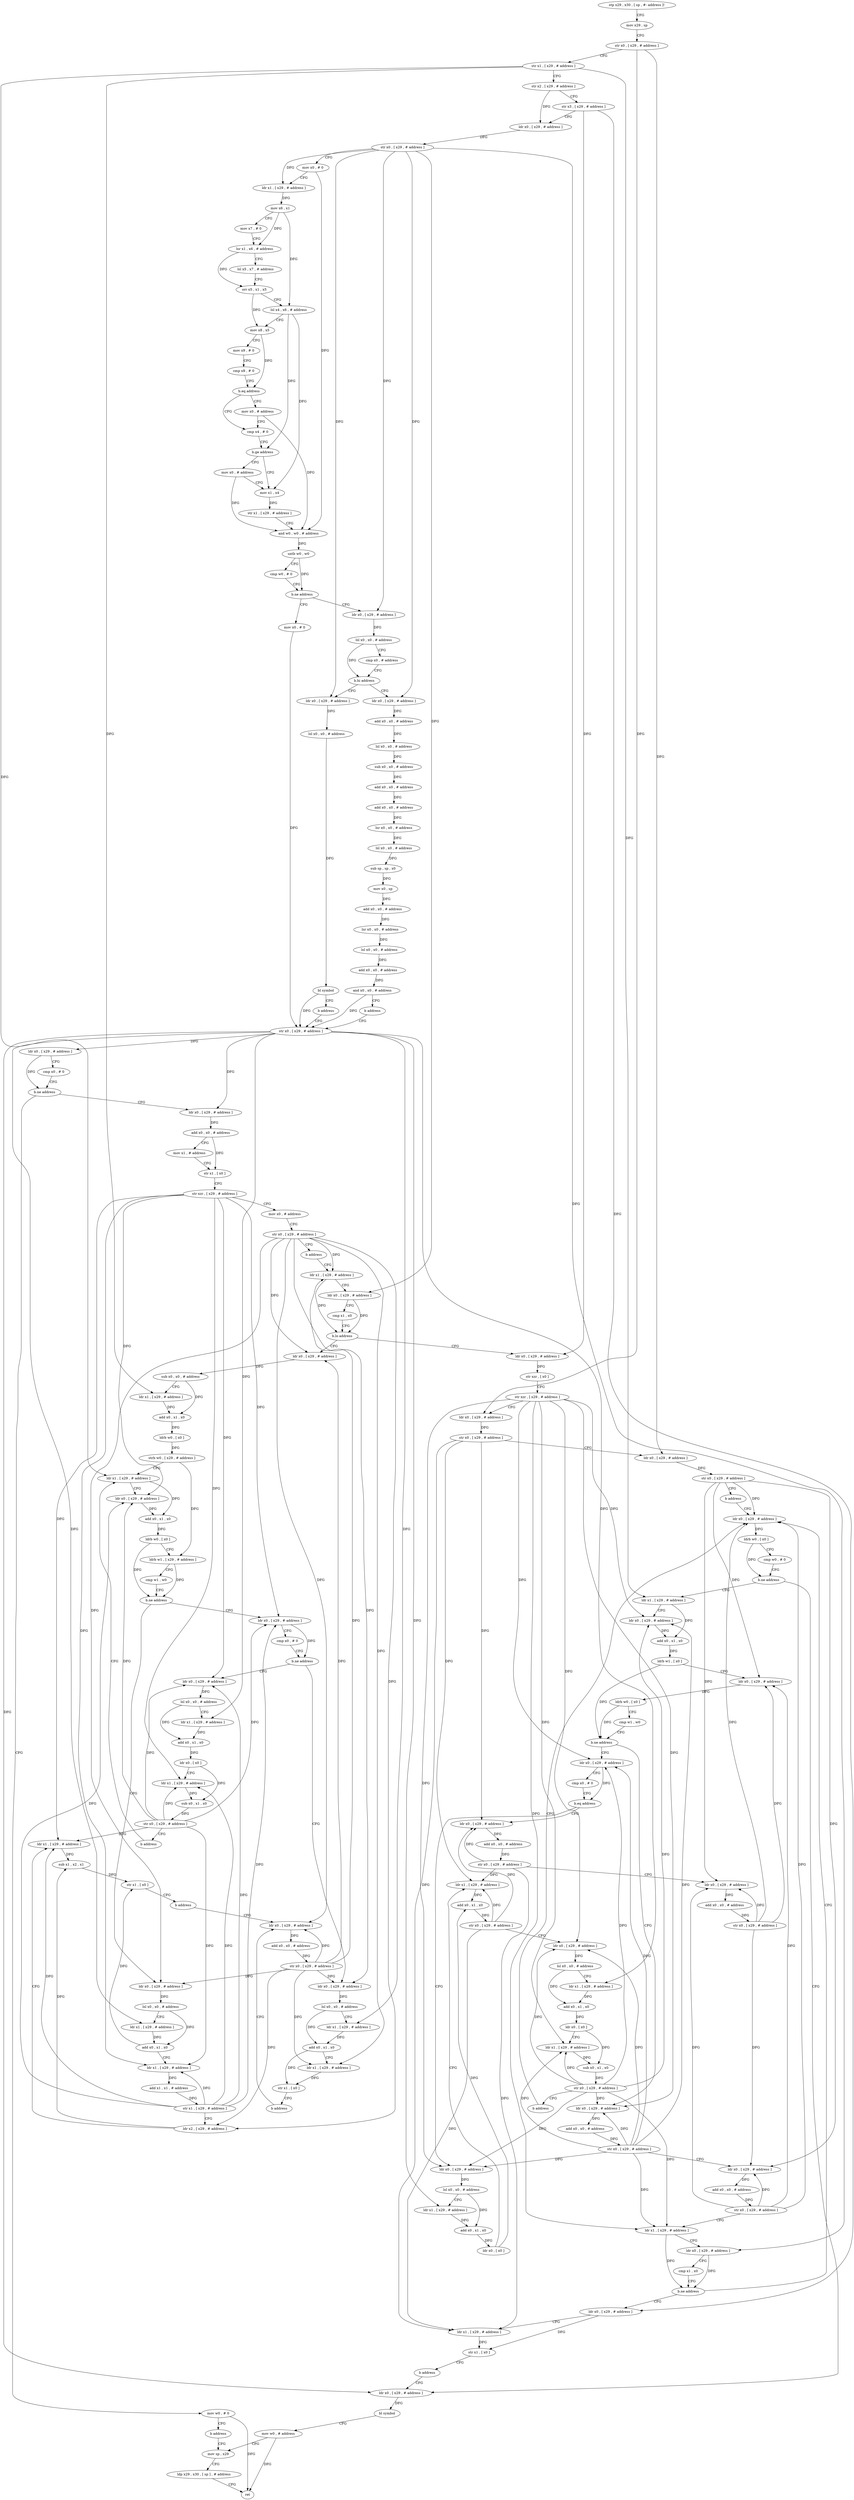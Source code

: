 digraph "func" {
"4327808" [label = "stp x29 , x30 , [ sp , #- address ]!" ]
"4327812" [label = "mov x29 , sp" ]
"4327816" [label = "str x0 , [ x29 , # address ]" ]
"4327820" [label = "str x1 , [ x29 , # address ]" ]
"4327824" [label = "str x2 , [ x29 , # address ]" ]
"4327828" [label = "str x3 , [ x29 , # address ]" ]
"4327832" [label = "ldr x0 , [ x29 , # address ]" ]
"4327836" [label = "str x0 , [ x29 , # address ]" ]
"4327840" [label = "mov x0 , # 0" ]
"4327844" [label = "ldr x1 , [ x29 , # address ]" ]
"4327848" [label = "mov x6 , x1" ]
"4327852" [label = "mov x7 , # 0" ]
"4327856" [label = "lsr x1 , x6 , # address" ]
"4327860" [label = "lsl x5 , x7 , # address" ]
"4327864" [label = "orr x5 , x1 , x5" ]
"4327868" [label = "lsl x4 , x6 , # address" ]
"4327872" [label = "mov x8 , x5" ]
"4327876" [label = "mov x9 , # 0" ]
"4327880" [label = "cmp x8 , # 0" ]
"4327884" [label = "b.eq address" ]
"4327892" [label = "cmp x4 , # 0" ]
"4327888" [label = "mov x0 , # address" ]
"4327896" [label = "b.ge address" ]
"4327904" [label = "mov x1 , x4" ]
"4327900" [label = "mov x0 , # address" ]
"4327908" [label = "str x1 , [ x29 , # address ]" ]
"4327912" [label = "and w0 , w0 , # address" ]
"4327916" [label = "uxtb w0 , w0" ]
"4327920" [label = "cmp w0 , # 0" ]
"4327924" [label = "b.ne address" ]
"4328024" [label = "mov x0 , # 0" ]
"4327928" [label = "ldr x0 , [ x29 , # address ]" ]
"4328028" [label = "str x0 , [ x29 , # address ]" ]
"4327932" [label = "lsl x0 , x0 , # address" ]
"4327936" [label = "cmp x0 , # address" ]
"4327940" [label = "b.hi address" ]
"4328008" [label = "ldr x0 , [ x29 , # address ]" ]
"4327944" [label = "ldr x0 , [ x29 , # address ]" ]
"4328052" [label = "ldr x0 , [ x29 , # address ]" ]
"4328056" [label = "add x0 , x0 , # address" ]
"4328060" [label = "mov x1 , # address" ]
"4328064" [label = "str x1 , [ x0 ]" ]
"4328068" [label = "str xzr , [ x29 , # address ]" ]
"4328072" [label = "mov x0 , # address" ]
"4328076" [label = "str x0 , [ x29 , # address ]" ]
"4328080" [label = "b address" ]
"4328272" [label = "ldr x1 , [ x29 , # address ]" ]
"4328044" [label = "mov w0 , # 0" ]
"4328048" [label = "b address" ]
"4328540" [label = "mov sp , x29" ]
"4328012" [label = "lsl x0 , x0 , # address" ]
"4328016" [label = "bl symbol" ]
"4328020" [label = "b address" ]
"4327948" [label = "add x0 , x0 , # address" ]
"4327952" [label = "lsl x0 , x0 , # address" ]
"4327956" [label = "sub x0 , x0 , # address" ]
"4327960" [label = "add x0 , x0 , # address" ]
"4327964" [label = "add x0 , x0 , # address" ]
"4327968" [label = "lsr x0 , x0 , # address" ]
"4327972" [label = "lsl x0 , x0 , # address" ]
"4327976" [label = "sub sp , sp , x0" ]
"4327980" [label = "mov x0 , sp" ]
"4327984" [label = "add x0 , x0 , # address" ]
"4327988" [label = "lsr x0 , x0 , # address" ]
"4327992" [label = "lsl x0 , x0 , # address" ]
"4327996" [label = "add x0 , x0 , # address" ]
"4328000" [label = "and x0 , x0 , # address" ]
"4328004" [label = "b address" ]
"4328276" [label = "ldr x0 , [ x29 , # address ]" ]
"4328280" [label = "cmp x1 , x0" ]
"4328284" [label = "b.lo address" ]
"4328084" [label = "ldr x0 , [ x29 , # address ]" ]
"4328288" [label = "ldr x0 , [ x29 , # address ]" ]
"4328544" [label = "ldp x29 , x30 , [ sp ] , # address" ]
"4328548" [label = "ret" ]
"4328032" [label = "ldr x0 , [ x29 , # address ]" ]
"4328036" [label = "cmp x0 , # 0" ]
"4328040" [label = "b.ne address" ]
"4328088" [label = "sub x0 , x0 , # address" ]
"4328092" [label = "ldr x1 , [ x29 , # address ]" ]
"4328096" [label = "add x0 , x1 , x0" ]
"4328100" [label = "ldrb w0 , [ x0 ]" ]
"4328104" [label = "strb w0 , [ x29 , # address ]" ]
"4328108" [label = "ldr x1 , [ x29 , # address ]" ]
"4328292" [label = "str xzr , [ x0 ]" ]
"4328296" [label = "str xzr , [ x29 , # address ]" ]
"4328300" [label = "ldr x0 , [ x29 , # address ]" ]
"4328304" [label = "str x0 , [ x29 , # address ]" ]
"4328308" [label = "ldr x0 , [ x29 , # address ]" ]
"4328312" [label = "str x0 , [ x29 , # address ]" ]
"4328316" [label = "b address" ]
"4328512" [label = "ldr x0 , [ x29 , # address ]" ]
"4328184" [label = "ldr x0 , [ x29 , # address ]" ]
"4328188" [label = "cmp x0 , # 0" ]
"4328192" [label = "b.ne address" ]
"4328224" [label = "ldr x0 , [ x29 , # address ]" ]
"4328196" [label = "ldr x0 , [ x29 , # address ]" ]
"4328136" [label = "ldr x0 , [ x29 , # address ]" ]
"4328140" [label = "lsl x0 , x0 , # address" ]
"4328144" [label = "ldr x1 , [ x29 , # address ]" ]
"4328148" [label = "add x0 , x1 , x0" ]
"4328152" [label = "ldr x1 , [ x29 , # address ]" ]
"4328156" [label = "add x1 , x1 , # address" ]
"4328160" [label = "str x1 , [ x29 , # address ]" ]
"4328164" [label = "ldr x2 , [ x29 , # address ]" ]
"4328168" [label = "ldr x1 , [ x29 , # address ]" ]
"4328172" [label = "sub x1 , x2 , x1" ]
"4328176" [label = "str x1 , [ x0 ]" ]
"4328180" [label = "b address" ]
"4328260" [label = "ldr x0 , [ x29 , # address ]" ]
"4328516" [label = "ldrb w0 , [ x0 ]" ]
"4328520" [label = "cmp w0 , # 0" ]
"4328524" [label = "b.ne address" ]
"4328320" [label = "ldr x1 , [ x29 , # address ]" ]
"4328528" [label = "ldr x0 , [ x29 , # address ]" ]
"4328228" [label = "lsl x0 , x0 , # address" ]
"4328232" [label = "ldr x1 , [ x29 , # address ]" ]
"4328236" [label = "add x0 , x1 , x0" ]
"4328240" [label = "ldr x0 , [ x0 ]" ]
"4328244" [label = "ldr x1 , [ x29 , # address ]" ]
"4328248" [label = "sub x0 , x1 , x0" ]
"4328252" [label = "str x0 , [ x29 , # address ]" ]
"4328256" [label = "b address" ]
"4328200" [label = "lsl x0 , x0 , # address" ]
"4328204" [label = "ldr x1 , [ x29 , # address ]" ]
"4328208" [label = "add x0 , x1 , x0" ]
"4328212" [label = "ldr x1 , [ x29 , # address ]" ]
"4328216" [label = "str x1 , [ x0 ]" ]
"4328220" [label = "b address" ]
"4328264" [label = "add x0 , x0 , # address" ]
"4328268" [label = "str x0 , [ x29 , # address ]" ]
"4328324" [label = "ldr x0 , [ x29 , # address ]" ]
"4328328" [label = "add x0 , x1 , x0" ]
"4328332" [label = "ldrb w1 , [ x0 ]" ]
"4328336" [label = "ldr x0 , [ x29 , # address ]" ]
"4328340" [label = "ldrb w0 , [ x0 ]" ]
"4328344" [label = "cmp w1 , w0" ]
"4328348" [label = "b.ne address" ]
"4328408" [label = "ldr x0 , [ x29 , # address ]" ]
"4328352" [label = "ldr x0 , [ x29 , # address ]" ]
"4328532" [label = "bl symbol" ]
"4328536" [label = "mov w0 , # address" ]
"4328112" [label = "ldr x0 , [ x29 , # address ]" ]
"4328116" [label = "add x0 , x1 , x0" ]
"4328120" [label = "ldrb w0 , [ x0 ]" ]
"4328124" [label = "ldrb w1 , [ x29 , # address ]" ]
"4328128" [label = "cmp w1 , w0" ]
"4328132" [label = "b.ne address" ]
"4328412" [label = "cmp x0 , # 0" ]
"4328416" [label = "b.eq address" ]
"4328488" [label = "ldr x0 , [ x29 , # address ]" ]
"4328420" [label = "ldr x0 , [ x29 , # address ]" ]
"4328356" [label = "add x0 , x0 , # address" ]
"4328360" [label = "str x0 , [ x29 , # address ]" ]
"4328364" [label = "ldr x0 , [ x29 , # address ]" ]
"4328368" [label = "add x0 , x0 , # address" ]
"4328372" [label = "str x0 , [ x29 , # address ]" ]
"4328376" [label = "ldr x1 , [ x29 , # address ]" ]
"4328380" [label = "ldr x0 , [ x29 , # address ]" ]
"4328384" [label = "cmp x1 , x0" ]
"4328388" [label = "b.ne address" ]
"4328392" [label = "ldr x0 , [ x29 , # address ]" ]
"4328492" [label = "add x0 , x0 , # address" ]
"4328496" [label = "str x0 , [ x29 , # address ]" ]
"4328500" [label = "ldr x0 , [ x29 , # address ]" ]
"4328504" [label = "add x0 , x0 , # address" ]
"4328508" [label = "str x0 , [ x29 , # address ]" ]
"4328424" [label = "lsl x0 , x0 , # address" ]
"4328428" [label = "ldr x1 , [ x29 , # address ]" ]
"4328432" [label = "add x0 , x1 , x0" ]
"4328436" [label = "ldr x0 , [ x0 ]" ]
"4328440" [label = "ldr x1 , [ x29 , # address ]" ]
"4328444" [label = "add x0 , x1 , x0" ]
"4328448" [label = "str x0 , [ x29 , # address ]" ]
"4328452" [label = "ldr x0 , [ x29 , # address ]" ]
"4328456" [label = "lsl x0 , x0 , # address" ]
"4328460" [label = "ldr x1 , [ x29 , # address ]" ]
"4328464" [label = "add x0 , x1 , x0" ]
"4328468" [label = "ldr x0 , [ x0 ]" ]
"4328472" [label = "ldr x1 , [ x29 , # address ]" ]
"4328476" [label = "sub x0 , x1 , x0" ]
"4328480" [label = "str x0 , [ x29 , # address ]" ]
"4328484" [label = "b address" ]
"4328396" [label = "ldr x1 , [ x29 , # address ]" ]
"4328400" [label = "str x1 , [ x0 ]" ]
"4328404" [label = "b address" ]
"4327808" -> "4327812" [ label = "CFG" ]
"4327812" -> "4327816" [ label = "CFG" ]
"4327816" -> "4327820" [ label = "CFG" ]
"4327816" -> "4328300" [ label = "DFG" ]
"4327816" -> "4328308" [ label = "DFG" ]
"4327820" -> "4327824" [ label = "CFG" ]
"4327820" -> "4328092" [ label = "DFG" ]
"4327820" -> "4328108" [ label = "DFG" ]
"4327820" -> "4328320" [ label = "DFG" ]
"4327824" -> "4327828" [ label = "CFG" ]
"4327824" -> "4327832" [ label = "DFG" ]
"4327828" -> "4327832" [ label = "CFG" ]
"4327828" -> "4328288" [ label = "DFG" ]
"4327828" -> "4328392" [ label = "DFG" ]
"4327832" -> "4327836" [ label = "DFG" ]
"4327836" -> "4327840" [ label = "CFG" ]
"4327836" -> "4327844" [ label = "DFG" ]
"4327836" -> "4327928" [ label = "DFG" ]
"4327836" -> "4328008" [ label = "DFG" ]
"4327836" -> "4327944" [ label = "DFG" ]
"4327836" -> "4328276" [ label = "DFG" ]
"4327836" -> "4328380" [ label = "DFG" ]
"4327840" -> "4327844" [ label = "CFG" ]
"4327840" -> "4327912" [ label = "DFG" ]
"4327844" -> "4327848" [ label = "DFG" ]
"4327848" -> "4327852" [ label = "CFG" ]
"4327848" -> "4327856" [ label = "DFG" ]
"4327848" -> "4327868" [ label = "DFG" ]
"4327852" -> "4327856" [ label = "CFG" ]
"4327856" -> "4327860" [ label = "CFG" ]
"4327856" -> "4327864" [ label = "DFG" ]
"4327860" -> "4327864" [ label = "CFG" ]
"4327864" -> "4327868" [ label = "CFG" ]
"4327864" -> "4327872" [ label = "DFG" ]
"4327868" -> "4327872" [ label = "CFG" ]
"4327868" -> "4327896" [ label = "DFG" ]
"4327868" -> "4327904" [ label = "DFG" ]
"4327872" -> "4327876" [ label = "CFG" ]
"4327872" -> "4327884" [ label = "DFG" ]
"4327876" -> "4327880" [ label = "CFG" ]
"4327880" -> "4327884" [ label = "CFG" ]
"4327884" -> "4327892" [ label = "CFG" ]
"4327884" -> "4327888" [ label = "CFG" ]
"4327892" -> "4327896" [ label = "CFG" ]
"4327888" -> "4327892" [ label = "CFG" ]
"4327888" -> "4327912" [ label = "DFG" ]
"4327896" -> "4327904" [ label = "CFG" ]
"4327896" -> "4327900" [ label = "CFG" ]
"4327904" -> "4327908" [ label = "DFG" ]
"4327900" -> "4327904" [ label = "CFG" ]
"4327900" -> "4327912" [ label = "DFG" ]
"4327908" -> "4327912" [ label = "CFG" ]
"4327912" -> "4327916" [ label = "DFG" ]
"4327916" -> "4327920" [ label = "CFG" ]
"4327916" -> "4327924" [ label = "DFG" ]
"4327920" -> "4327924" [ label = "CFG" ]
"4327924" -> "4328024" [ label = "CFG" ]
"4327924" -> "4327928" [ label = "CFG" ]
"4328024" -> "4328028" [ label = "DFG" ]
"4327928" -> "4327932" [ label = "DFG" ]
"4328028" -> "4328032" [ label = "DFG" ]
"4328028" -> "4328052" [ label = "DFG" ]
"4328028" -> "4328144" [ label = "DFG" ]
"4328028" -> "4328528" [ label = "DFG" ]
"4328028" -> "4328232" [ label = "DFG" ]
"4328028" -> "4328204" [ label = "DFG" ]
"4328028" -> "4328428" [ label = "DFG" ]
"4328028" -> "4328460" [ label = "DFG" ]
"4327932" -> "4327936" [ label = "CFG" ]
"4327932" -> "4327940" [ label = "DFG" ]
"4327936" -> "4327940" [ label = "CFG" ]
"4327940" -> "4328008" [ label = "CFG" ]
"4327940" -> "4327944" [ label = "CFG" ]
"4328008" -> "4328012" [ label = "DFG" ]
"4327944" -> "4327948" [ label = "DFG" ]
"4328052" -> "4328056" [ label = "DFG" ]
"4328056" -> "4328060" [ label = "CFG" ]
"4328056" -> "4328064" [ label = "DFG" ]
"4328060" -> "4328064" [ label = "CFG" ]
"4328064" -> "4328068" [ label = "CFG" ]
"4328068" -> "4328072" [ label = "CFG" ]
"4328068" -> "4328112" [ label = "DFG" ]
"4328068" -> "4328184" [ label = "DFG" ]
"4328068" -> "4328152" [ label = "DFG" ]
"4328068" -> "4328168" [ label = "DFG" ]
"4328068" -> "4328224" [ label = "DFG" ]
"4328068" -> "4328244" [ label = "DFG" ]
"4328072" -> "4328076" [ label = "CFG" ]
"4328076" -> "4328080" [ label = "CFG" ]
"4328076" -> "4328272" [ label = "DFG" ]
"4328076" -> "4328084" [ label = "DFG" ]
"4328076" -> "4328136" [ label = "DFG" ]
"4328076" -> "4328164" [ label = "DFG" ]
"4328076" -> "4328196" [ label = "DFG" ]
"4328076" -> "4328212" [ label = "DFG" ]
"4328076" -> "4328260" [ label = "DFG" ]
"4328080" -> "4328272" [ label = "CFG" ]
"4328272" -> "4328276" [ label = "CFG" ]
"4328272" -> "4328284" [ label = "DFG" ]
"4328044" -> "4328048" [ label = "CFG" ]
"4328044" -> "4328548" [ label = "DFG" ]
"4328048" -> "4328540" [ label = "CFG" ]
"4328540" -> "4328544" [ label = "CFG" ]
"4328012" -> "4328016" [ label = "DFG" ]
"4328016" -> "4328020" [ label = "CFG" ]
"4328016" -> "4328028" [ label = "DFG" ]
"4328020" -> "4328028" [ label = "CFG" ]
"4327948" -> "4327952" [ label = "DFG" ]
"4327952" -> "4327956" [ label = "DFG" ]
"4327956" -> "4327960" [ label = "DFG" ]
"4327960" -> "4327964" [ label = "DFG" ]
"4327964" -> "4327968" [ label = "DFG" ]
"4327968" -> "4327972" [ label = "DFG" ]
"4327972" -> "4327976" [ label = "DFG" ]
"4327976" -> "4327980" [ label = "DFG" ]
"4327980" -> "4327984" [ label = "DFG" ]
"4327984" -> "4327988" [ label = "DFG" ]
"4327988" -> "4327992" [ label = "DFG" ]
"4327992" -> "4327996" [ label = "DFG" ]
"4327996" -> "4328000" [ label = "DFG" ]
"4328000" -> "4328004" [ label = "CFG" ]
"4328000" -> "4328028" [ label = "DFG" ]
"4328004" -> "4328028" [ label = "CFG" ]
"4328276" -> "4328280" [ label = "CFG" ]
"4328276" -> "4328284" [ label = "DFG" ]
"4328280" -> "4328284" [ label = "CFG" ]
"4328284" -> "4328084" [ label = "CFG" ]
"4328284" -> "4328288" [ label = "CFG" ]
"4328084" -> "4328088" [ label = "DFG" ]
"4328288" -> "4328292" [ label = "DFG" ]
"4328544" -> "4328548" [ label = "CFG" ]
"4328032" -> "4328036" [ label = "CFG" ]
"4328032" -> "4328040" [ label = "DFG" ]
"4328036" -> "4328040" [ label = "CFG" ]
"4328040" -> "4328052" [ label = "CFG" ]
"4328040" -> "4328044" [ label = "CFG" ]
"4328088" -> "4328092" [ label = "CFG" ]
"4328088" -> "4328096" [ label = "DFG" ]
"4328092" -> "4328096" [ label = "DFG" ]
"4328096" -> "4328100" [ label = "DFG" ]
"4328100" -> "4328104" [ label = "DFG" ]
"4328104" -> "4328108" [ label = "CFG" ]
"4328104" -> "4328124" [ label = "DFG" ]
"4328108" -> "4328112" [ label = "CFG" ]
"4328108" -> "4328116" [ label = "DFG" ]
"4328292" -> "4328296" [ label = "CFG" ]
"4328296" -> "4328300" [ label = "CFG" ]
"4328296" -> "4328324" [ label = "DFG" ]
"4328296" -> "4328408" [ label = "DFG" ]
"4328296" -> "4328352" [ label = "DFG" ]
"4328296" -> "4328376" [ label = "DFG" ]
"4328296" -> "4328420" [ label = "DFG" ]
"4328296" -> "4328452" [ label = "DFG" ]
"4328296" -> "4328472" [ label = "DFG" ]
"4328300" -> "4328304" [ label = "DFG" ]
"4328304" -> "4328308" [ label = "CFG" ]
"4328304" -> "4328488" [ label = "DFG" ]
"4328304" -> "4328440" [ label = "DFG" ]
"4328304" -> "4328396" [ label = "DFG" ]
"4328308" -> "4328312" [ label = "DFG" ]
"4328312" -> "4328316" [ label = "CFG" ]
"4328312" -> "4328512" [ label = "DFG" ]
"4328312" -> "4328336" [ label = "DFG" ]
"4328312" -> "4328364" [ label = "DFG" ]
"4328312" -> "4328500" [ label = "DFG" ]
"4328316" -> "4328512" [ label = "CFG" ]
"4328512" -> "4328516" [ label = "DFG" ]
"4328184" -> "4328188" [ label = "CFG" ]
"4328184" -> "4328192" [ label = "DFG" ]
"4328188" -> "4328192" [ label = "CFG" ]
"4328192" -> "4328224" [ label = "CFG" ]
"4328192" -> "4328196" [ label = "CFG" ]
"4328224" -> "4328228" [ label = "DFG" ]
"4328196" -> "4328200" [ label = "DFG" ]
"4328136" -> "4328140" [ label = "DFG" ]
"4328140" -> "4328144" [ label = "CFG" ]
"4328140" -> "4328148" [ label = "DFG" ]
"4328144" -> "4328148" [ label = "DFG" ]
"4328148" -> "4328152" [ label = "CFG" ]
"4328148" -> "4328176" [ label = "DFG" ]
"4328152" -> "4328156" [ label = "DFG" ]
"4328156" -> "4328160" [ label = "DFG" ]
"4328160" -> "4328164" [ label = "CFG" ]
"4328160" -> "4328112" [ label = "DFG" ]
"4328160" -> "4328184" [ label = "DFG" ]
"4328160" -> "4328152" [ label = "DFG" ]
"4328160" -> "4328168" [ label = "DFG" ]
"4328160" -> "4328224" [ label = "DFG" ]
"4328160" -> "4328244" [ label = "DFG" ]
"4328164" -> "4328168" [ label = "CFG" ]
"4328164" -> "4328172" [ label = "DFG" ]
"4328168" -> "4328172" [ label = "DFG" ]
"4328172" -> "4328176" [ label = "DFG" ]
"4328176" -> "4328180" [ label = "CFG" ]
"4328180" -> "4328260" [ label = "CFG" ]
"4328260" -> "4328264" [ label = "DFG" ]
"4328516" -> "4328520" [ label = "CFG" ]
"4328516" -> "4328524" [ label = "DFG" ]
"4328520" -> "4328524" [ label = "CFG" ]
"4328524" -> "4328320" [ label = "CFG" ]
"4328524" -> "4328528" [ label = "CFG" ]
"4328320" -> "4328324" [ label = "CFG" ]
"4328320" -> "4328328" [ label = "DFG" ]
"4328528" -> "4328532" [ label = "DFG" ]
"4328228" -> "4328232" [ label = "CFG" ]
"4328228" -> "4328236" [ label = "DFG" ]
"4328232" -> "4328236" [ label = "DFG" ]
"4328236" -> "4328240" [ label = "DFG" ]
"4328240" -> "4328244" [ label = "CFG" ]
"4328240" -> "4328248" [ label = "DFG" ]
"4328244" -> "4328248" [ label = "DFG" ]
"4328248" -> "4328252" [ label = "DFG" ]
"4328252" -> "4328256" [ label = "CFG" ]
"4328252" -> "4328112" [ label = "DFG" ]
"4328252" -> "4328184" [ label = "DFG" ]
"4328252" -> "4328152" [ label = "DFG" ]
"4328252" -> "4328168" [ label = "DFG" ]
"4328252" -> "4328224" [ label = "DFG" ]
"4328252" -> "4328244" [ label = "DFG" ]
"4328256" -> "4328108" [ label = "CFG" ]
"4328200" -> "4328204" [ label = "CFG" ]
"4328200" -> "4328208" [ label = "DFG" ]
"4328204" -> "4328208" [ label = "DFG" ]
"4328208" -> "4328212" [ label = "CFG" ]
"4328208" -> "4328216" [ label = "DFG" ]
"4328212" -> "4328216" [ label = "DFG" ]
"4328216" -> "4328220" [ label = "CFG" ]
"4328220" -> "4328260" [ label = "CFG" ]
"4328264" -> "4328268" [ label = "DFG" ]
"4328268" -> "4328272" [ label = "DFG" ]
"4328268" -> "4328084" [ label = "DFG" ]
"4328268" -> "4328136" [ label = "DFG" ]
"4328268" -> "4328164" [ label = "DFG" ]
"4328268" -> "4328196" [ label = "DFG" ]
"4328268" -> "4328212" [ label = "DFG" ]
"4328268" -> "4328260" [ label = "DFG" ]
"4328324" -> "4328328" [ label = "DFG" ]
"4328328" -> "4328332" [ label = "DFG" ]
"4328332" -> "4328336" [ label = "CFG" ]
"4328332" -> "4328348" [ label = "DFG" ]
"4328336" -> "4328340" [ label = "DFG" ]
"4328340" -> "4328344" [ label = "CFG" ]
"4328340" -> "4328348" [ label = "DFG" ]
"4328344" -> "4328348" [ label = "CFG" ]
"4328348" -> "4328408" [ label = "CFG" ]
"4328348" -> "4328352" [ label = "CFG" ]
"4328408" -> "4328412" [ label = "CFG" ]
"4328408" -> "4328416" [ label = "DFG" ]
"4328352" -> "4328356" [ label = "DFG" ]
"4328532" -> "4328536" [ label = "CFG" ]
"4328536" -> "4328540" [ label = "CFG" ]
"4328536" -> "4328548" [ label = "DFG" ]
"4328112" -> "4328116" [ label = "DFG" ]
"4328116" -> "4328120" [ label = "DFG" ]
"4328120" -> "4328124" [ label = "CFG" ]
"4328120" -> "4328132" [ label = "DFG" ]
"4328124" -> "4328128" [ label = "CFG" ]
"4328124" -> "4328132" [ label = "DFG" ]
"4328128" -> "4328132" [ label = "CFG" ]
"4328132" -> "4328184" [ label = "CFG" ]
"4328132" -> "4328136" [ label = "CFG" ]
"4328412" -> "4328416" [ label = "CFG" ]
"4328416" -> "4328488" [ label = "CFG" ]
"4328416" -> "4328420" [ label = "CFG" ]
"4328488" -> "4328492" [ label = "DFG" ]
"4328420" -> "4328424" [ label = "DFG" ]
"4328356" -> "4328360" [ label = "DFG" ]
"4328360" -> "4328364" [ label = "CFG" ]
"4328360" -> "4328324" [ label = "DFG" ]
"4328360" -> "4328408" [ label = "DFG" ]
"4328360" -> "4328352" [ label = "DFG" ]
"4328360" -> "4328376" [ label = "DFG" ]
"4328360" -> "4328420" [ label = "DFG" ]
"4328360" -> "4328452" [ label = "DFG" ]
"4328360" -> "4328472" [ label = "DFG" ]
"4328364" -> "4328368" [ label = "DFG" ]
"4328368" -> "4328372" [ label = "DFG" ]
"4328372" -> "4328376" [ label = "CFG" ]
"4328372" -> "4328512" [ label = "DFG" ]
"4328372" -> "4328336" [ label = "DFG" ]
"4328372" -> "4328364" [ label = "DFG" ]
"4328372" -> "4328500" [ label = "DFG" ]
"4328376" -> "4328380" [ label = "CFG" ]
"4328376" -> "4328388" [ label = "DFG" ]
"4328380" -> "4328384" [ label = "CFG" ]
"4328380" -> "4328388" [ label = "DFG" ]
"4328384" -> "4328388" [ label = "CFG" ]
"4328388" -> "4328512" [ label = "CFG" ]
"4328388" -> "4328392" [ label = "CFG" ]
"4328392" -> "4328396" [ label = "CFG" ]
"4328392" -> "4328400" [ label = "DFG" ]
"4328492" -> "4328496" [ label = "DFG" ]
"4328496" -> "4328500" [ label = "CFG" ]
"4328496" -> "4328488" [ label = "DFG" ]
"4328496" -> "4328440" [ label = "DFG" ]
"4328496" -> "4328396" [ label = "DFG" ]
"4328500" -> "4328504" [ label = "DFG" ]
"4328504" -> "4328508" [ label = "DFG" ]
"4328508" -> "4328512" [ label = "DFG" ]
"4328508" -> "4328336" [ label = "DFG" ]
"4328508" -> "4328364" [ label = "DFG" ]
"4328508" -> "4328500" [ label = "DFG" ]
"4328424" -> "4328428" [ label = "CFG" ]
"4328424" -> "4328432" [ label = "DFG" ]
"4328428" -> "4328432" [ label = "DFG" ]
"4328432" -> "4328436" [ label = "DFG" ]
"4328436" -> "4328440" [ label = "CFG" ]
"4328436" -> "4328444" [ label = "DFG" ]
"4328440" -> "4328444" [ label = "DFG" ]
"4328444" -> "4328448" [ label = "DFG" ]
"4328448" -> "4328452" [ label = "CFG" ]
"4328448" -> "4328488" [ label = "DFG" ]
"4328448" -> "4328440" [ label = "DFG" ]
"4328448" -> "4328396" [ label = "DFG" ]
"4328452" -> "4328456" [ label = "DFG" ]
"4328456" -> "4328460" [ label = "CFG" ]
"4328456" -> "4328464" [ label = "DFG" ]
"4328460" -> "4328464" [ label = "DFG" ]
"4328464" -> "4328468" [ label = "DFG" ]
"4328468" -> "4328472" [ label = "CFG" ]
"4328468" -> "4328476" [ label = "DFG" ]
"4328472" -> "4328476" [ label = "DFG" ]
"4328476" -> "4328480" [ label = "DFG" ]
"4328480" -> "4328484" [ label = "CFG" ]
"4328480" -> "4328324" [ label = "DFG" ]
"4328480" -> "4328408" [ label = "DFG" ]
"4328480" -> "4328352" [ label = "DFG" ]
"4328480" -> "4328376" [ label = "DFG" ]
"4328480" -> "4328420" [ label = "DFG" ]
"4328480" -> "4328452" [ label = "DFG" ]
"4328480" -> "4328472" [ label = "DFG" ]
"4328484" -> "4328512" [ label = "CFG" ]
"4328396" -> "4328400" [ label = "DFG" ]
"4328400" -> "4328404" [ label = "CFG" ]
"4328404" -> "4328528" [ label = "CFG" ]
}
